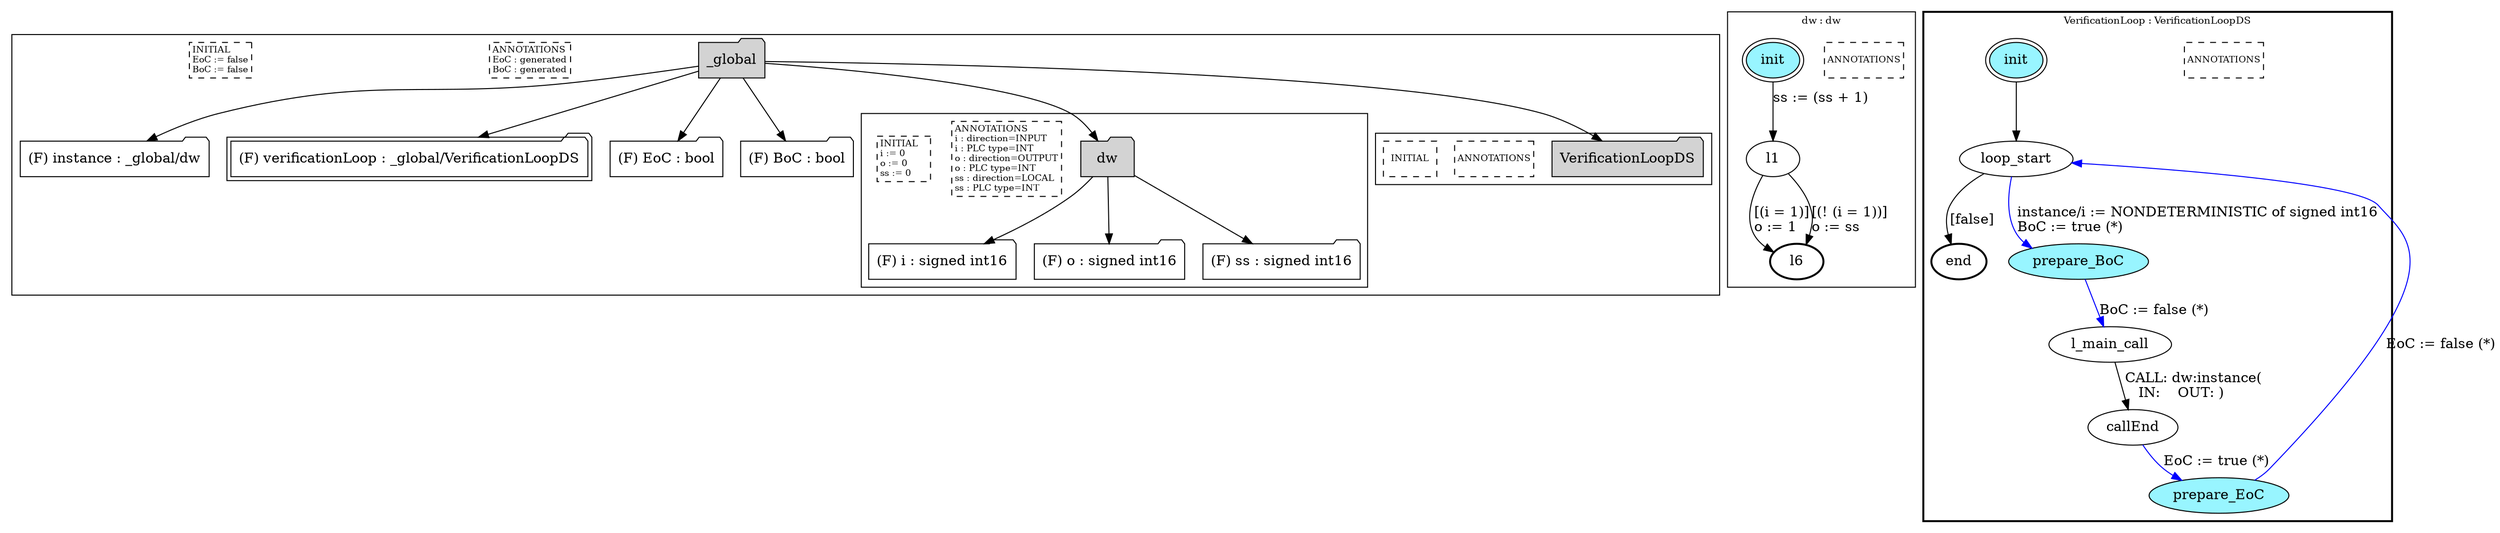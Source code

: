digraph G {
	subgraph cluster__global1406340387 {
		node [shape="folder", style="filled"];
		//label="_global";
		_global1406340387 [label="_global"];
		_global1406340387 -> instance380034081;
		instance380034081 [label = "(F) instance : _global/dw", fillcolor="white" ];
		_global1406340387 -> verificationLoop218857805;
		verificationLoop218857805 [label = "(F) verificationLoop : _global/VerificationLoopDS", fillcolor="white" , peripheries=2];
		_global1406340387 -> EoC1231875515;
		EoC1231875515 [label = "(F) EoC : bool", fillcolor="white" ];
		_global1406340387 -> BoC1713589007;
		BoC1713589007 [label = "(F) BoC : bool", fillcolor="white" ];
		_global1406340387 -> dw1157276914;
		subgraph cluster_dw1157276914 {
			node [shape="folder", style="filled"];
			//label="dw";
			dw1157276914 [label="dw"];
			dw1157276914 -> i1477856922;
			i1477856922 [label = "(F) i : signed int16", fillcolor="white" ];
			dw1157276914 -> o143830798;
			o143830798 [label = "(F) o : signed int16", fillcolor="white" ];
			dw1157276914 -> ss896232285;
			ss896232285 [label = "(F) ss : signed int16", fillcolor="white" ];
			
			annotations_pseudonode_dw1157276914 [
				label="ANNOTATIONS\li : direction=INPUT\li : PLC type=INT\lo : direction=OUTPUT\lo : PLC type=INT\lss : direction=LOCAL\lss : PLC type=INT\l",
				fontsize=9, margin="0.04,0.04", fillcolor="white", shape="rectangle", style="dashed"];
			initamt_pseudonode_dw1157276914 [
				label="INITIAL\li := 0\lo := 0\lss := 0\l",
				fontsize=9, margin="0.04,0.04", fillcolor="lightyellow", shape="rectangle", style="dashed"];
		}
		_global1406340387 -> VerificationLoopDS300430509;
		subgraph cluster_VerificationLoopDS300430509 {
			node [shape="folder", style="filled"];
			//label="VerificationLoopDS";
			VerificationLoopDS300430509 [label="VerificationLoopDS"];
			
			annotations_pseudonode_VerificationLoopDS300430509 [
				label="ANNOTATIONS",
				fontsize=9, margin="0.04,0.04", fillcolor="white", shape="rectangle", style="dashed"];
			initamt_pseudonode_VerificationLoopDS300430509 [
				label="INITIAL",
				fontsize=9, margin="0.04,0.04", fillcolor="lightyellow", shape="rectangle", style="dashed"];
		}
		
		annotations_pseudonode__global1406340387 [
			label="ANNOTATIONS\lEoC : generated\lBoC : generated\l",
			fontsize=9, margin="0.04,0.04", fillcolor="white", shape="rectangle", style="dashed"];
		initamt_pseudonode__global1406340387 [
			label="INITIAL\lEoC := false\lBoC := false\l",
			fontsize=9, margin="0.04,0.04", fillcolor="lightyellow", shape="rectangle", style="dashed"];
	}
	subgraph clusterdw {
		node [style="filled"];
		color="black";
		fontsize=10;
		ranksep=0.4;
		
		label="dw : dw";
		
		annotations_pseudonode_dw [
			label="ANNOTATIONS",
			fontsize=9, margin="0.04,0.04", fillcolor="white", shape="rectangle", style="dashed"];
		
		init_dw [label="init", color="black", fillcolor="cadetblue1", peripheries=2, shape="ellipse"];
		l1_dw [label="l1", color="black", fillcolor="white", shape="ellipse"];
		l6_dw [label="l6", color="black", fillcolor="white", style=bold, shape="ellipse"];
		init_dw -> l1_dw [color="black", label="ss := (ss + 1)"];
		l1_dw -> l6_dw [color="black", label="[(i = 1)]\lo := 1\l"];
		l1_dw -> l6_dw [color="black", label="[(! (i = 1))]\lo := ss\l"];
	}
	subgraph clusterVerificationLoop {
		node [style="filled"];
		style=bold;
		color="black";
		fontsize=10;
		ranksep=0.4;
		
		label="VerificationLoop : VerificationLoopDS";
		
		annotations_pseudonode_VerificationLoop [
			label="ANNOTATIONS",
			fontsize=9, margin="0.04,0.04", fillcolor="white", shape="rectangle", style="dashed"];
		
		init_VerificationLoop [label="init", color="black", fillcolor="cadetblue1", peripheries=2, shape="ellipse"];
		end_VerificationLoop [label="end", color="black", fillcolor="cadetblue1", style=bold, shape="ellipse"];
		loop_start_VerificationLoop [label="loop_start", color="black", fillcolor="white", shape="ellipse"];
		prepare_BoC_VerificationLoop [label="prepare_BoC", color="black", fillcolor="cadetblue1", shape="ellipse"];
		l_main_call_VerificationLoop [label="l_main_call", color="black", fillcolor="white", shape="ellipse"];
		callEnd_VerificationLoop [label="callEnd", color="black", fillcolor="white", shape="ellipse"];
		prepare_EoC_VerificationLoop [label="prepare_EoC", color="black", fillcolor="cadetblue1", shape="ellipse"];
		init_VerificationLoop -> loop_start_VerificationLoop [color="black", label=""];
		loop_start_VerificationLoop -> prepare_BoC_VerificationLoop [color="blue", label="instance/i := NONDETERMINISTIC of signed int16\lBoC := true (*)\l"];
		prepare_BoC_VerificationLoop -> l_main_call_VerificationLoop [color="blue", label="BoC := false (*)"];
		l_main_call_VerificationLoop -> callEnd_VerificationLoop [color="black", label="CALL: dw:instance(\l   IN:    OUT: )\l"];
		callEnd_VerificationLoop -> prepare_EoC_VerificationLoop [color="blue", label="EoC := true (*)"];
		prepare_EoC_VerificationLoop -> loop_start_VerificationLoop [color="blue", label="EoC := false (*)"];
		loop_start_VerificationLoop -> end_VerificationLoop [color="black", label="[false]"];
	}
}

